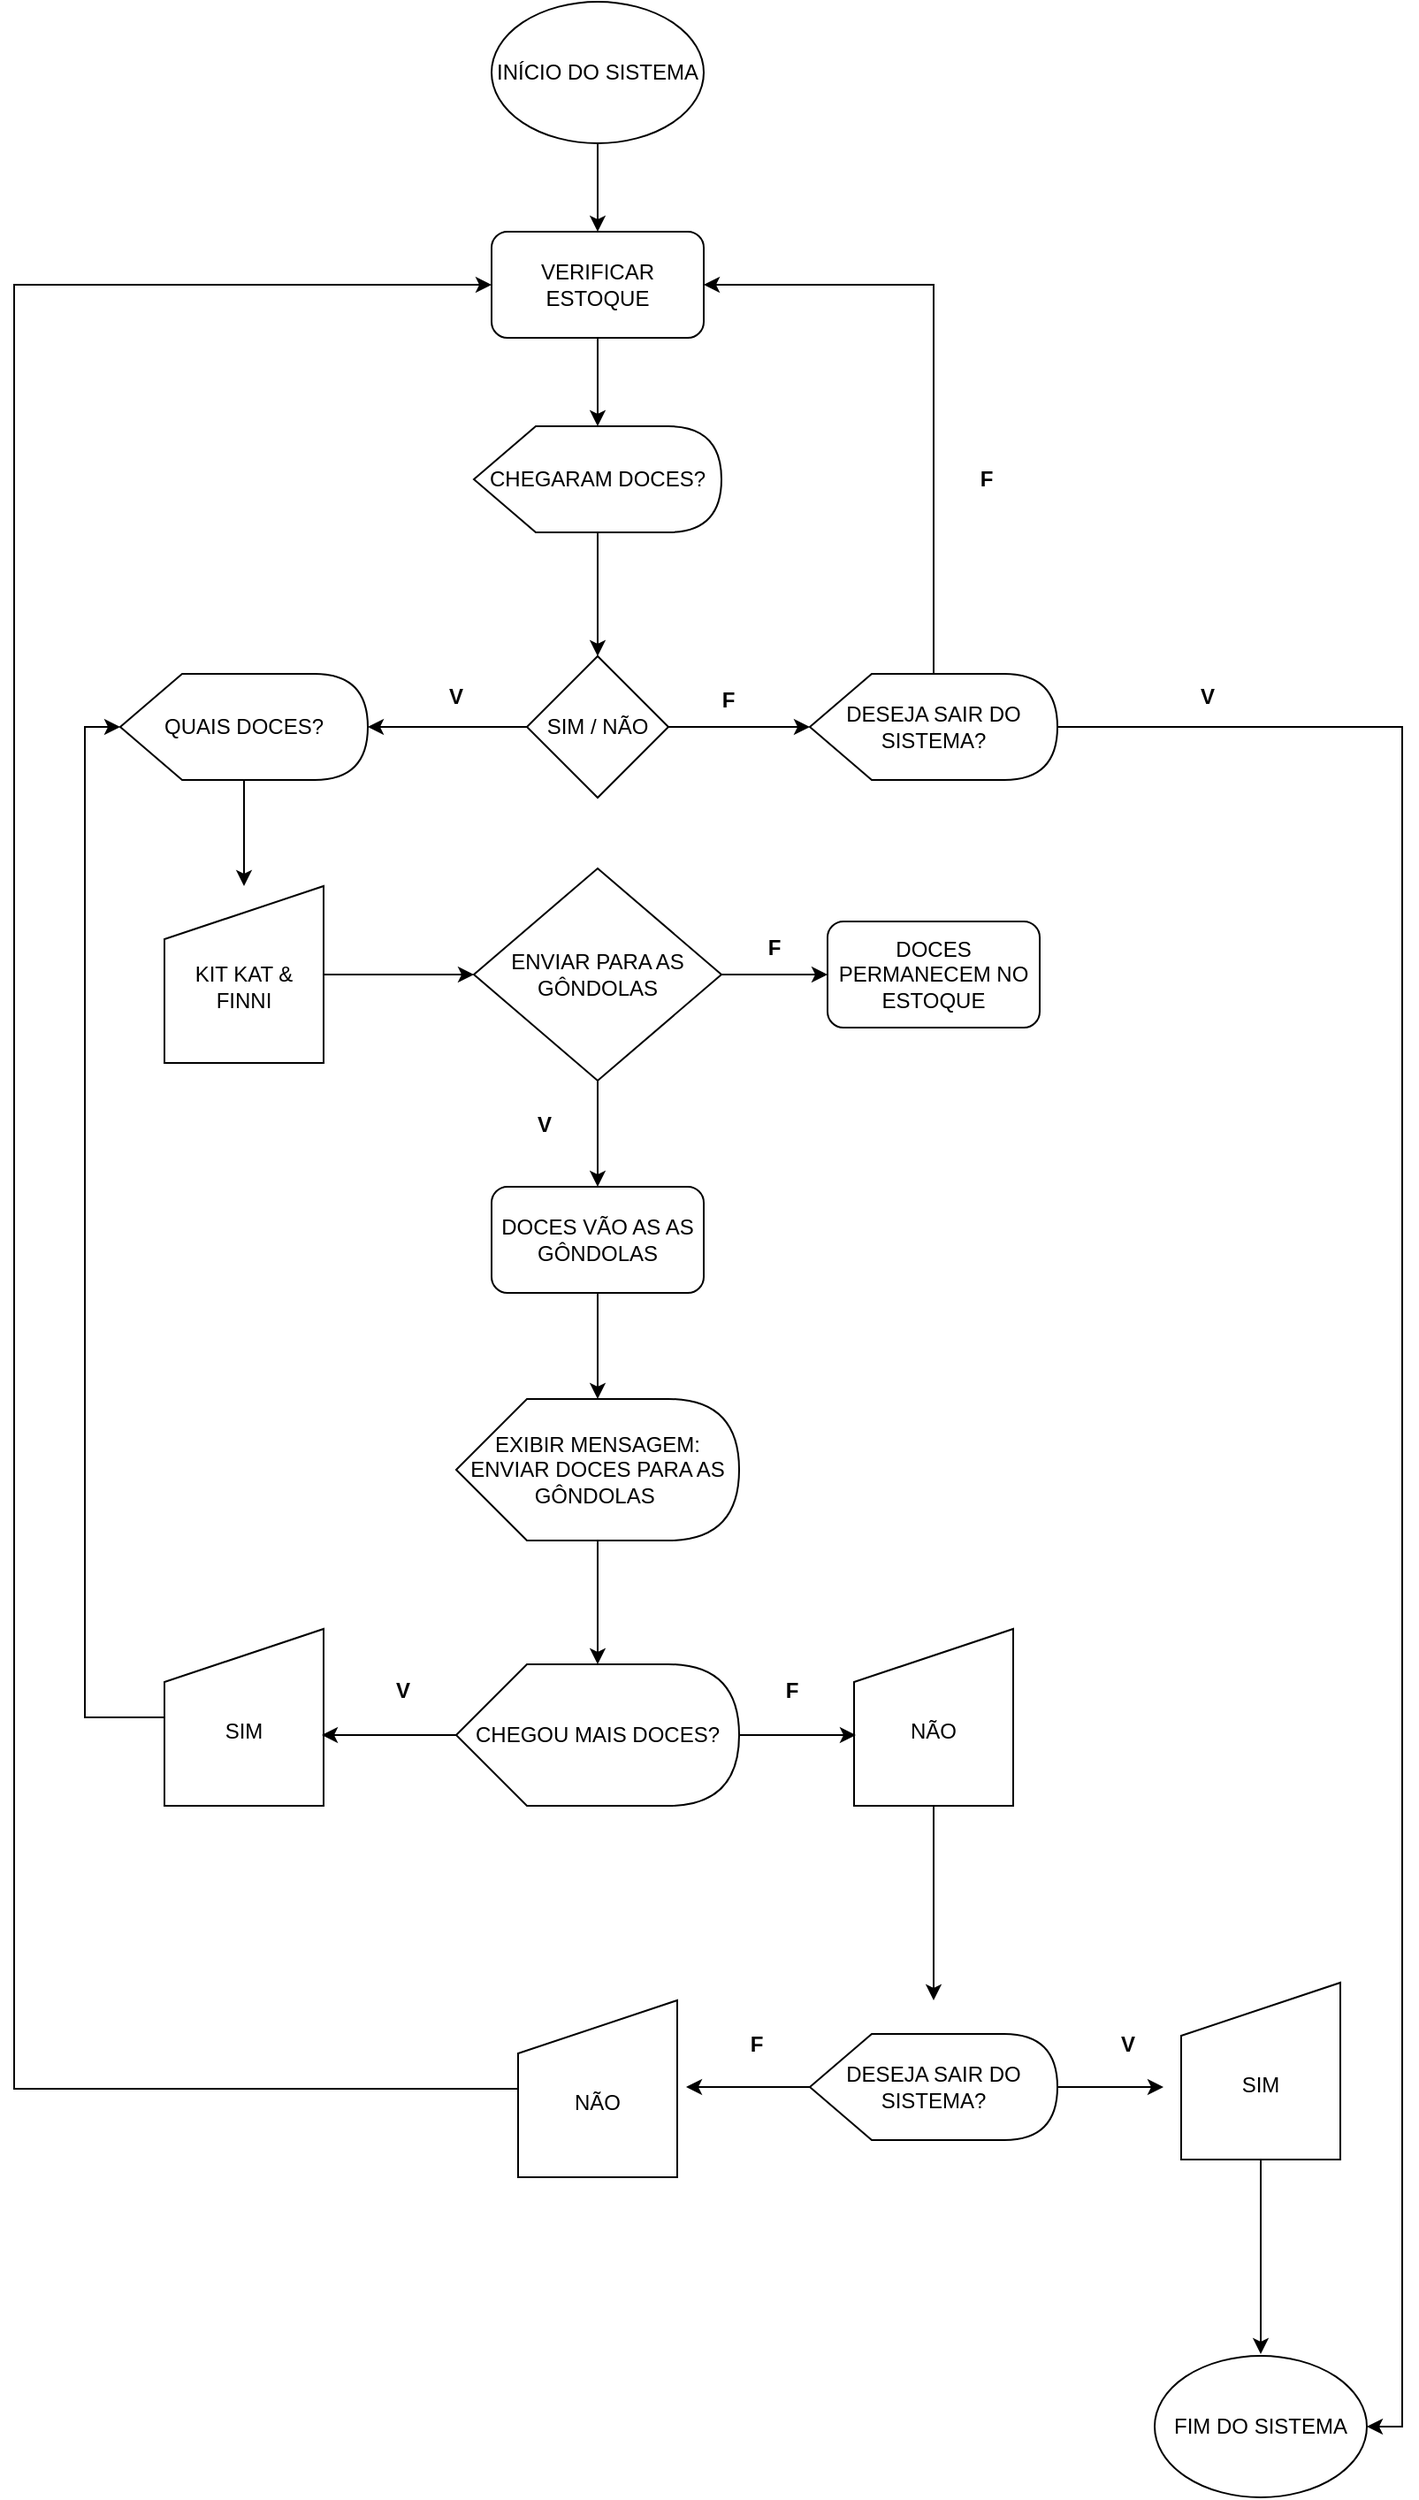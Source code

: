 <mxfile version="28.1.0">
  <diagram name="Página-1" id="3OfPqJIX-9LVP7vlLTPK">
    <mxGraphModel dx="1118" dy="1376" grid="1" gridSize="10" guides="1" tooltips="1" connect="1" arrows="1" fold="1" page="1" pageScale="1" pageWidth="827" pageHeight="1169" math="0" shadow="0">
      <root>
        <mxCell id="0" />
        <mxCell id="1" parent="0" />
        <mxCell id="2ofr8OPa2scB_WNjrzIG-9" style="edgeStyle=orthogonalEdgeStyle;rounded=0;orthogonalLoop=1;jettySize=auto;html=1;" edge="1" parent="1" source="VZDR_WL7-q72iKFW7tpt-1" target="2ofr8OPa2scB_WNjrzIG-8">
          <mxGeometry relative="1" as="geometry" />
        </mxCell>
        <mxCell id="VZDR_WL7-q72iKFW7tpt-1" value="INÍCIO DO SISTEMA" style="ellipse;whiteSpace=wrap;html=1;" parent="1" vertex="1">
          <mxGeometry x="310" y="20" width="120" height="80" as="geometry" />
        </mxCell>
        <mxCell id="2ofr8OPa2scB_WNjrzIG-12" style="edgeStyle=orthogonalEdgeStyle;rounded=0;orthogonalLoop=1;jettySize=auto;html=1;entryX=0.5;entryY=0;entryDx=0;entryDy=0;" edge="1" parent="1" source="2ofr8OPa2scB_WNjrzIG-1" target="2ofr8OPa2scB_WNjrzIG-11">
          <mxGeometry relative="1" as="geometry" />
        </mxCell>
        <mxCell id="2ofr8OPa2scB_WNjrzIG-1" value="CHEGARAM DOCES?" style="shape=display;whiteSpace=wrap;html=1;" vertex="1" parent="1">
          <mxGeometry x="300" y="260" width="140" height="60" as="geometry" />
        </mxCell>
        <mxCell id="2ofr8OPa2scB_WNjrzIG-24" style="edgeStyle=orthogonalEdgeStyle;rounded=0;orthogonalLoop=1;jettySize=auto;html=1;entryX=0;entryY=0.5;entryDx=0;entryDy=0;" edge="1" parent="1" source="2ofr8OPa2scB_WNjrzIG-4" target="2ofr8OPa2scB_WNjrzIG-23">
          <mxGeometry relative="1" as="geometry" />
        </mxCell>
        <mxCell id="2ofr8OPa2scB_WNjrzIG-4" value="&lt;div&gt;&lt;br&gt;&lt;/div&gt;KIT KAT &amp;amp; FINNI" style="shape=manualInput;whiteSpace=wrap;html=1;" vertex="1" parent="1">
          <mxGeometry x="125" y="520" width="90" height="100" as="geometry" />
        </mxCell>
        <mxCell id="2ofr8OPa2scB_WNjrzIG-10" style="edgeStyle=orthogonalEdgeStyle;rounded=0;orthogonalLoop=1;jettySize=auto;html=1;" edge="1" parent="1" source="2ofr8OPa2scB_WNjrzIG-8" target="2ofr8OPa2scB_WNjrzIG-1">
          <mxGeometry relative="1" as="geometry" />
        </mxCell>
        <mxCell id="2ofr8OPa2scB_WNjrzIG-8" value="VERIFICAR ESTOQUE" style="rounded=1;whiteSpace=wrap;html=1;" vertex="1" parent="1">
          <mxGeometry x="310" y="150" width="120" height="60" as="geometry" />
        </mxCell>
        <mxCell id="2ofr8OPa2scB_WNjrzIG-11" value="SIM / NÃO" style="rhombus;whiteSpace=wrap;html=1;" vertex="1" parent="1">
          <mxGeometry x="330" y="390" width="80" height="80" as="geometry" />
        </mxCell>
        <mxCell id="2ofr8OPa2scB_WNjrzIG-19" style="edgeStyle=orthogonalEdgeStyle;rounded=0;orthogonalLoop=1;jettySize=auto;html=1;" edge="1" parent="1" source="2ofr8OPa2scB_WNjrzIG-13" target="2ofr8OPa2scB_WNjrzIG-4">
          <mxGeometry relative="1" as="geometry" />
        </mxCell>
        <mxCell id="2ofr8OPa2scB_WNjrzIG-13" value="QUAIS DOCES?" style="shape=display;whiteSpace=wrap;html=1;" vertex="1" parent="1">
          <mxGeometry x="100" y="400" width="140" height="60" as="geometry" />
        </mxCell>
        <mxCell id="2ofr8OPa2scB_WNjrzIG-61" style="edgeStyle=orthogonalEdgeStyle;rounded=0;orthogonalLoop=1;jettySize=auto;html=1;entryX=1;entryY=0.5;entryDx=0;entryDy=0;" edge="1" parent="1" source="2ofr8OPa2scB_WNjrzIG-15" target="2ofr8OPa2scB_WNjrzIG-50">
          <mxGeometry relative="1" as="geometry" />
        </mxCell>
        <mxCell id="2ofr8OPa2scB_WNjrzIG-63" style="edgeStyle=orthogonalEdgeStyle;rounded=0;orthogonalLoop=1;jettySize=auto;html=1;entryX=1;entryY=0.5;entryDx=0;entryDy=0;" edge="1" parent="1" source="2ofr8OPa2scB_WNjrzIG-15" target="2ofr8OPa2scB_WNjrzIG-8">
          <mxGeometry relative="1" as="geometry">
            <Array as="points">
              <mxPoint x="560" y="180" />
            </Array>
          </mxGeometry>
        </mxCell>
        <mxCell id="2ofr8OPa2scB_WNjrzIG-15" value="DESEJA SAIR DO SISTEMA?" style="shape=display;whiteSpace=wrap;html=1;" vertex="1" parent="1">
          <mxGeometry x="490" y="400" width="140" height="60" as="geometry" />
        </mxCell>
        <mxCell id="2ofr8OPa2scB_WNjrzIG-16" style="edgeStyle=orthogonalEdgeStyle;rounded=0;orthogonalLoop=1;jettySize=auto;html=1;entryX=1;entryY=0.5;entryDx=0;entryDy=0;entryPerimeter=0;" edge="1" parent="1" source="2ofr8OPa2scB_WNjrzIG-11" target="2ofr8OPa2scB_WNjrzIG-13">
          <mxGeometry relative="1" as="geometry" />
        </mxCell>
        <mxCell id="2ofr8OPa2scB_WNjrzIG-22" style="edgeStyle=orthogonalEdgeStyle;rounded=0;orthogonalLoop=1;jettySize=auto;html=1;entryX=0;entryY=0.5;entryDx=0;entryDy=0;entryPerimeter=0;" edge="1" parent="1" source="2ofr8OPa2scB_WNjrzIG-11" target="2ofr8OPa2scB_WNjrzIG-15">
          <mxGeometry relative="1" as="geometry" />
        </mxCell>
        <mxCell id="2ofr8OPa2scB_WNjrzIG-26" style="edgeStyle=orthogonalEdgeStyle;rounded=0;orthogonalLoop=1;jettySize=auto;html=1;entryX=0.5;entryY=0;entryDx=0;entryDy=0;" edge="1" parent="1" source="2ofr8OPa2scB_WNjrzIG-23" target="2ofr8OPa2scB_WNjrzIG-25">
          <mxGeometry relative="1" as="geometry" />
        </mxCell>
        <mxCell id="2ofr8OPa2scB_WNjrzIG-28" style="edgeStyle=orthogonalEdgeStyle;rounded=0;orthogonalLoop=1;jettySize=auto;html=1;entryX=0;entryY=0.5;entryDx=0;entryDy=0;" edge="1" parent="1" source="2ofr8OPa2scB_WNjrzIG-23" target="2ofr8OPa2scB_WNjrzIG-27">
          <mxGeometry relative="1" as="geometry" />
        </mxCell>
        <mxCell id="2ofr8OPa2scB_WNjrzIG-23" value="ENVIAR PARA AS GÔNDOLAS" style="rhombus;whiteSpace=wrap;html=1;" vertex="1" parent="1">
          <mxGeometry x="300" y="510" width="140" height="120" as="geometry" />
        </mxCell>
        <mxCell id="2ofr8OPa2scB_WNjrzIG-34" style="edgeStyle=orthogonalEdgeStyle;rounded=0;orthogonalLoop=1;jettySize=auto;html=1;" edge="1" parent="1" source="2ofr8OPa2scB_WNjrzIG-25">
          <mxGeometry relative="1" as="geometry">
            <mxPoint x="370" y="810" as="targetPoint" />
          </mxGeometry>
        </mxCell>
        <mxCell id="2ofr8OPa2scB_WNjrzIG-25" value="DOCES VÃO AS AS GÔNDOLAS" style="rounded=1;whiteSpace=wrap;html=1;" vertex="1" parent="1">
          <mxGeometry x="310" y="690" width="120" height="60" as="geometry" />
        </mxCell>
        <mxCell id="2ofr8OPa2scB_WNjrzIG-27" value="DOCES PERMANECEM NO ESTOQUE" style="rounded=1;whiteSpace=wrap;html=1;" vertex="1" parent="1">
          <mxGeometry x="500" y="540" width="120" height="60" as="geometry" />
        </mxCell>
        <mxCell id="2ofr8OPa2scB_WNjrzIG-29" value="&lt;b&gt;V&lt;/b&gt;" style="text;strokeColor=none;align=center;fillColor=none;html=1;verticalAlign=middle;whiteSpace=wrap;rounded=0;" vertex="1" parent="1">
          <mxGeometry x="260" y="398" width="60" height="30" as="geometry" />
        </mxCell>
        <mxCell id="2ofr8OPa2scB_WNjrzIG-30" value="&lt;b&gt;F&lt;/b&gt;" style="text;strokeColor=none;align=center;fillColor=none;html=1;verticalAlign=middle;whiteSpace=wrap;rounded=0;" vertex="1" parent="1">
          <mxGeometry x="414" y="400" width="60" height="30" as="geometry" />
        </mxCell>
        <mxCell id="2ofr8OPa2scB_WNjrzIG-31" value="&lt;b&gt;V&lt;/b&gt;" style="text;strokeColor=none;align=center;fillColor=none;html=1;verticalAlign=middle;whiteSpace=wrap;rounded=0;" vertex="1" parent="1">
          <mxGeometry x="310" y="640" width="60" height="30" as="geometry" />
        </mxCell>
        <mxCell id="2ofr8OPa2scB_WNjrzIG-32" value="&lt;b&gt;F&lt;/b&gt;" style="text;strokeColor=none;align=center;fillColor=none;html=1;verticalAlign=middle;whiteSpace=wrap;rounded=0;" vertex="1" parent="1">
          <mxGeometry x="440" y="540" width="60" height="30" as="geometry" />
        </mxCell>
        <mxCell id="2ofr8OPa2scB_WNjrzIG-33" value="EXIBIR MENSAGEM: ENVIAR DOCES PARA AS GÔNDOLAS&amp;nbsp;" style="shape=display;whiteSpace=wrap;html=1;" vertex="1" parent="1">
          <mxGeometry x="290" y="810" width="160" height="80" as="geometry" />
        </mxCell>
        <mxCell id="2ofr8OPa2scB_WNjrzIG-35" value="CHEGOU MAIS DOCES?" style="shape=display;whiteSpace=wrap;html=1;" vertex="1" parent="1">
          <mxGeometry x="290" y="960" width="160" height="80" as="geometry" />
        </mxCell>
        <mxCell id="2ofr8OPa2scB_WNjrzIG-36" style="edgeStyle=orthogonalEdgeStyle;rounded=0;orthogonalLoop=1;jettySize=auto;html=1;entryX=0;entryY=0;entryDx=80;entryDy=0;entryPerimeter=0;" edge="1" parent="1" source="2ofr8OPa2scB_WNjrzIG-33" target="2ofr8OPa2scB_WNjrzIG-35">
          <mxGeometry relative="1" as="geometry" />
        </mxCell>
        <mxCell id="2ofr8OPa2scB_WNjrzIG-37" value="&lt;div&gt;&lt;br&gt;&lt;/div&gt;&lt;div&gt;SIM&lt;/div&gt;" style="shape=manualInput;whiteSpace=wrap;html=1;" vertex="1" parent="1">
          <mxGeometry x="125" y="940" width="90" height="100" as="geometry" />
        </mxCell>
        <mxCell id="2ofr8OPa2scB_WNjrzIG-38" style="edgeStyle=orthogonalEdgeStyle;rounded=0;orthogonalLoop=1;jettySize=auto;html=1;entryX=0.989;entryY=0.6;entryDx=0;entryDy=0;entryPerimeter=0;" edge="1" parent="1" source="2ofr8OPa2scB_WNjrzIG-35" target="2ofr8OPa2scB_WNjrzIG-37">
          <mxGeometry relative="1" as="geometry" />
        </mxCell>
        <mxCell id="2ofr8OPa2scB_WNjrzIG-71" style="edgeStyle=orthogonalEdgeStyle;rounded=0;orthogonalLoop=1;jettySize=auto;html=1;" edge="1" parent="1" source="2ofr8OPa2scB_WNjrzIG-39">
          <mxGeometry relative="1" as="geometry">
            <mxPoint x="560" y="1150" as="targetPoint" />
          </mxGeometry>
        </mxCell>
        <mxCell id="2ofr8OPa2scB_WNjrzIG-39" value="&lt;div&gt;&lt;br&gt;&lt;/div&gt;&lt;div&gt;NÃO&lt;/div&gt;" style="shape=manualInput;whiteSpace=wrap;html=1;" vertex="1" parent="1">
          <mxGeometry x="515" y="940" width="90" height="100" as="geometry" />
        </mxCell>
        <mxCell id="2ofr8OPa2scB_WNjrzIG-41" style="edgeStyle=orthogonalEdgeStyle;rounded=0;orthogonalLoop=1;jettySize=auto;html=1;entryX=0.011;entryY=0.6;entryDx=0;entryDy=0;entryPerimeter=0;" edge="1" parent="1" source="2ofr8OPa2scB_WNjrzIG-35" target="2ofr8OPa2scB_WNjrzIG-39">
          <mxGeometry relative="1" as="geometry" />
        </mxCell>
        <mxCell id="2ofr8OPa2scB_WNjrzIG-58" style="edgeStyle=orthogonalEdgeStyle;rounded=0;orthogonalLoop=1;jettySize=auto;html=1;" edge="1" parent="1" source="2ofr8OPa2scB_WNjrzIG-42">
          <mxGeometry relative="1" as="geometry">
            <mxPoint x="420" y="1199" as="targetPoint" />
          </mxGeometry>
        </mxCell>
        <mxCell id="2ofr8OPa2scB_WNjrzIG-59" style="edgeStyle=orthogonalEdgeStyle;rounded=0;orthogonalLoop=1;jettySize=auto;html=1;" edge="1" parent="1" source="2ofr8OPa2scB_WNjrzIG-42">
          <mxGeometry relative="1" as="geometry">
            <mxPoint x="690" y="1199" as="targetPoint" />
          </mxGeometry>
        </mxCell>
        <mxCell id="2ofr8OPa2scB_WNjrzIG-42" value="DESEJA SAIR DO SISTEMA?" style="shape=display;whiteSpace=wrap;html=1;" vertex="1" parent="1">
          <mxGeometry x="490" y="1169" width="140" height="60" as="geometry" />
        </mxCell>
        <mxCell id="2ofr8OPa2scB_WNjrzIG-49" value="" style="edgeStyle=orthogonalEdgeStyle;rounded=0;orthogonalLoop=1;jettySize=auto;html=1;" edge="1" parent="1" source="2ofr8OPa2scB_WNjrzIG-45">
          <mxGeometry relative="1" as="geometry">
            <mxPoint x="745" y="1350" as="targetPoint" />
          </mxGeometry>
        </mxCell>
        <mxCell id="2ofr8OPa2scB_WNjrzIG-45" value="&lt;div&gt;&lt;br&gt;&lt;/div&gt;&lt;div&gt;SIM&lt;/div&gt;" style="shape=manualInput;whiteSpace=wrap;html=1;" vertex="1" parent="1">
          <mxGeometry x="700" y="1140" width="90" height="100" as="geometry" />
        </mxCell>
        <mxCell id="2ofr8OPa2scB_WNjrzIG-50" value="FIM DO SISTEMA" style="ellipse;whiteSpace=wrap;html=1;" vertex="1" parent="1">
          <mxGeometry x="685" y="1351" width="120" height="80" as="geometry" />
        </mxCell>
        <mxCell id="2ofr8OPa2scB_WNjrzIG-57" style="edgeStyle=orthogonalEdgeStyle;rounded=0;orthogonalLoop=1;jettySize=auto;html=1;entryX=0;entryY=0.5;entryDx=0;entryDy=0;" edge="1" parent="1" source="2ofr8OPa2scB_WNjrzIG-52" target="2ofr8OPa2scB_WNjrzIG-8">
          <mxGeometry relative="1" as="geometry">
            <Array as="points">
              <mxPoint x="40" y="1200" />
              <mxPoint x="40" y="180" />
            </Array>
          </mxGeometry>
        </mxCell>
        <mxCell id="2ofr8OPa2scB_WNjrzIG-52" value="&lt;div&gt;&lt;br&gt;&lt;/div&gt;&lt;div&gt;NÃO&lt;/div&gt;" style="shape=manualInput;whiteSpace=wrap;html=1;" vertex="1" parent="1">
          <mxGeometry x="325" y="1150" width="90" height="100" as="geometry" />
        </mxCell>
        <mxCell id="2ofr8OPa2scB_WNjrzIG-60" style="edgeStyle=orthogonalEdgeStyle;rounded=0;orthogonalLoop=1;jettySize=auto;html=1;entryX=0;entryY=0.5;entryDx=0;entryDy=0;entryPerimeter=0;" edge="1" parent="1" source="2ofr8OPa2scB_WNjrzIG-37" target="2ofr8OPa2scB_WNjrzIG-13">
          <mxGeometry relative="1" as="geometry">
            <Array as="points">
              <mxPoint x="80" y="990" />
              <mxPoint x="80" y="430" />
            </Array>
          </mxGeometry>
        </mxCell>
        <mxCell id="2ofr8OPa2scB_WNjrzIG-62" value="&lt;b&gt;V&lt;/b&gt;" style="text;strokeColor=none;align=center;fillColor=none;html=1;verticalAlign=middle;whiteSpace=wrap;rounded=0;" vertex="1" parent="1">
          <mxGeometry x="685" y="398" width="60" height="30" as="geometry" />
        </mxCell>
        <mxCell id="2ofr8OPa2scB_WNjrzIG-64" value="&lt;b&gt;F&lt;/b&gt;" style="text;strokeColor=none;align=center;fillColor=none;html=1;verticalAlign=middle;whiteSpace=wrap;rounded=0;" vertex="1" parent="1">
          <mxGeometry x="560" y="275" width="60" height="30" as="geometry" />
        </mxCell>
        <mxCell id="2ofr8OPa2scB_WNjrzIG-67" value="&lt;b&gt;V&lt;/b&gt;" style="text;strokeColor=none;align=center;fillColor=none;html=1;verticalAlign=middle;whiteSpace=wrap;rounded=0;" vertex="1" parent="1">
          <mxGeometry x="640" y="1160" width="60" height="30" as="geometry" />
        </mxCell>
        <mxCell id="2ofr8OPa2scB_WNjrzIG-68" value="&lt;b&gt;F&lt;/b&gt;" style="text;strokeColor=none;align=center;fillColor=none;html=1;verticalAlign=middle;whiteSpace=wrap;rounded=0;" vertex="1" parent="1">
          <mxGeometry x="430" y="1160" width="60" height="30" as="geometry" />
        </mxCell>
        <mxCell id="2ofr8OPa2scB_WNjrzIG-69" value="&lt;b&gt;V&lt;/b&gt;" style="text;strokeColor=none;align=center;fillColor=none;html=1;verticalAlign=middle;whiteSpace=wrap;rounded=0;" vertex="1" parent="1">
          <mxGeometry x="230" y="960" width="60" height="30" as="geometry" />
        </mxCell>
        <mxCell id="2ofr8OPa2scB_WNjrzIG-70" value="&lt;b&gt;F&lt;/b&gt;" style="text;strokeColor=none;align=center;fillColor=none;html=1;verticalAlign=middle;whiteSpace=wrap;rounded=0;" vertex="1" parent="1">
          <mxGeometry x="450" y="960" width="60" height="30" as="geometry" />
        </mxCell>
      </root>
    </mxGraphModel>
  </diagram>
</mxfile>
